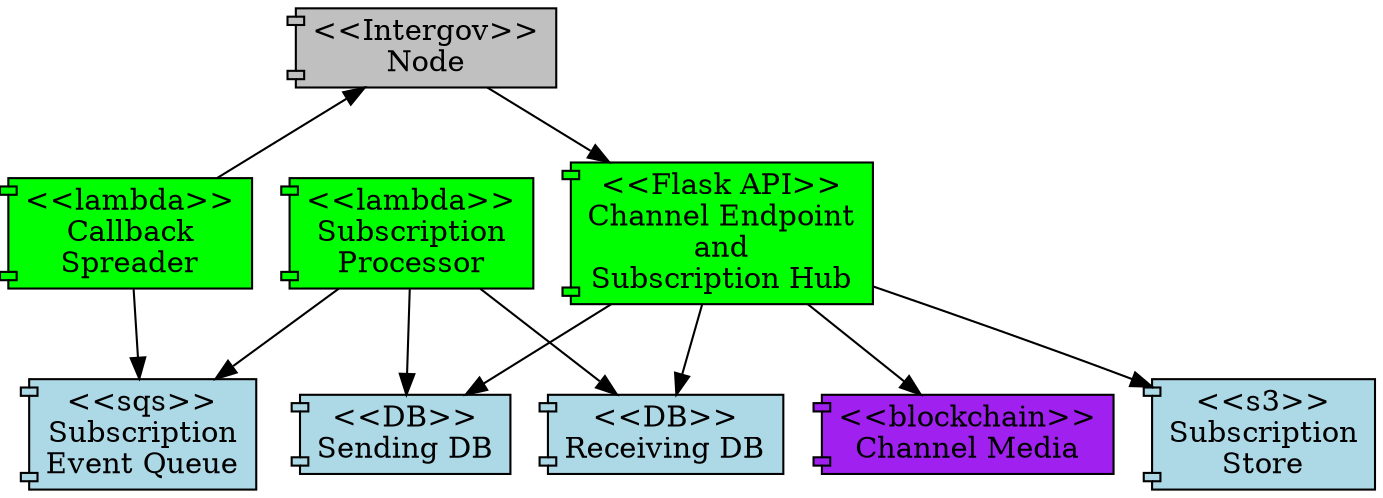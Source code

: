 digraph d {
node [shape=component style=filled fillcolor=grey];

local_node [label="<<Intergov>>\nNode"];

channel_endpoint [label="<<Flask API>>\nChannel Endpoint\nand\nSubscription Hub", fillcolor=green];
sending_db [label="<<DB>>\nSending DB", fillcolor=lightblue];
receiving_db [label="<<DB>>\nReceiving DB", fillcolor=lightblue];

channel_media [label="<<blockchain>>\nChannel Media", fillcolor=purple];

subscription_processor [label="<<lambda>>\nSubscription\nProcessor", fillcolor=green];
subscription_store [label="<<s3>>\nSubscription\nStore", fillcolor=lightblue];
callback_spreader [label="<<lambda>>\nCallback\nSpreader", fillcolor=green];
subscription_event_queue [label="<<sqs>>\nSubscription\nEvent Queue", fillcolor=lightblue];


# grouping for nicer display
subgraph node_channel_interface{
    rank="same"
    channel_endpoint
    callback_spreader
}

subgraph channel_stores{
    rank="same"
    sending_db
    receiving_db
    subscription_store
}


# Efferent messages
# node posts to channel
local_node -> channel_endpoint;
channel_endpoint -> sending_db;
channel_endpoint -> channel_media;
# node subscribe to updates about that message
// local_node -> channel_endpoint;
channel_endpoint -> subscription_store;
# subscription processor delivers events
subscription_processor -> sending_db;
subscription_processor -> subscription_event_queue;
callback_spreader -> subscription_event_queue;
callback_spreader -> local_node;

# Afferent messages
# channel observes new messages
// channel_endpoint -> channel_media;
channel_endpoint -> receiving_db;
# node subscribes to new messages
// local_node -> channel_endpoint;
// channel_endpoint -> subscription_store;
# subscription processor delivers events
subscription_processor -> receiving_db;
// subscription_processor -> subscription_event_queue;
// callback_spreader -> subscription_event_queue;
// callback_spreader -> local_node;
}
